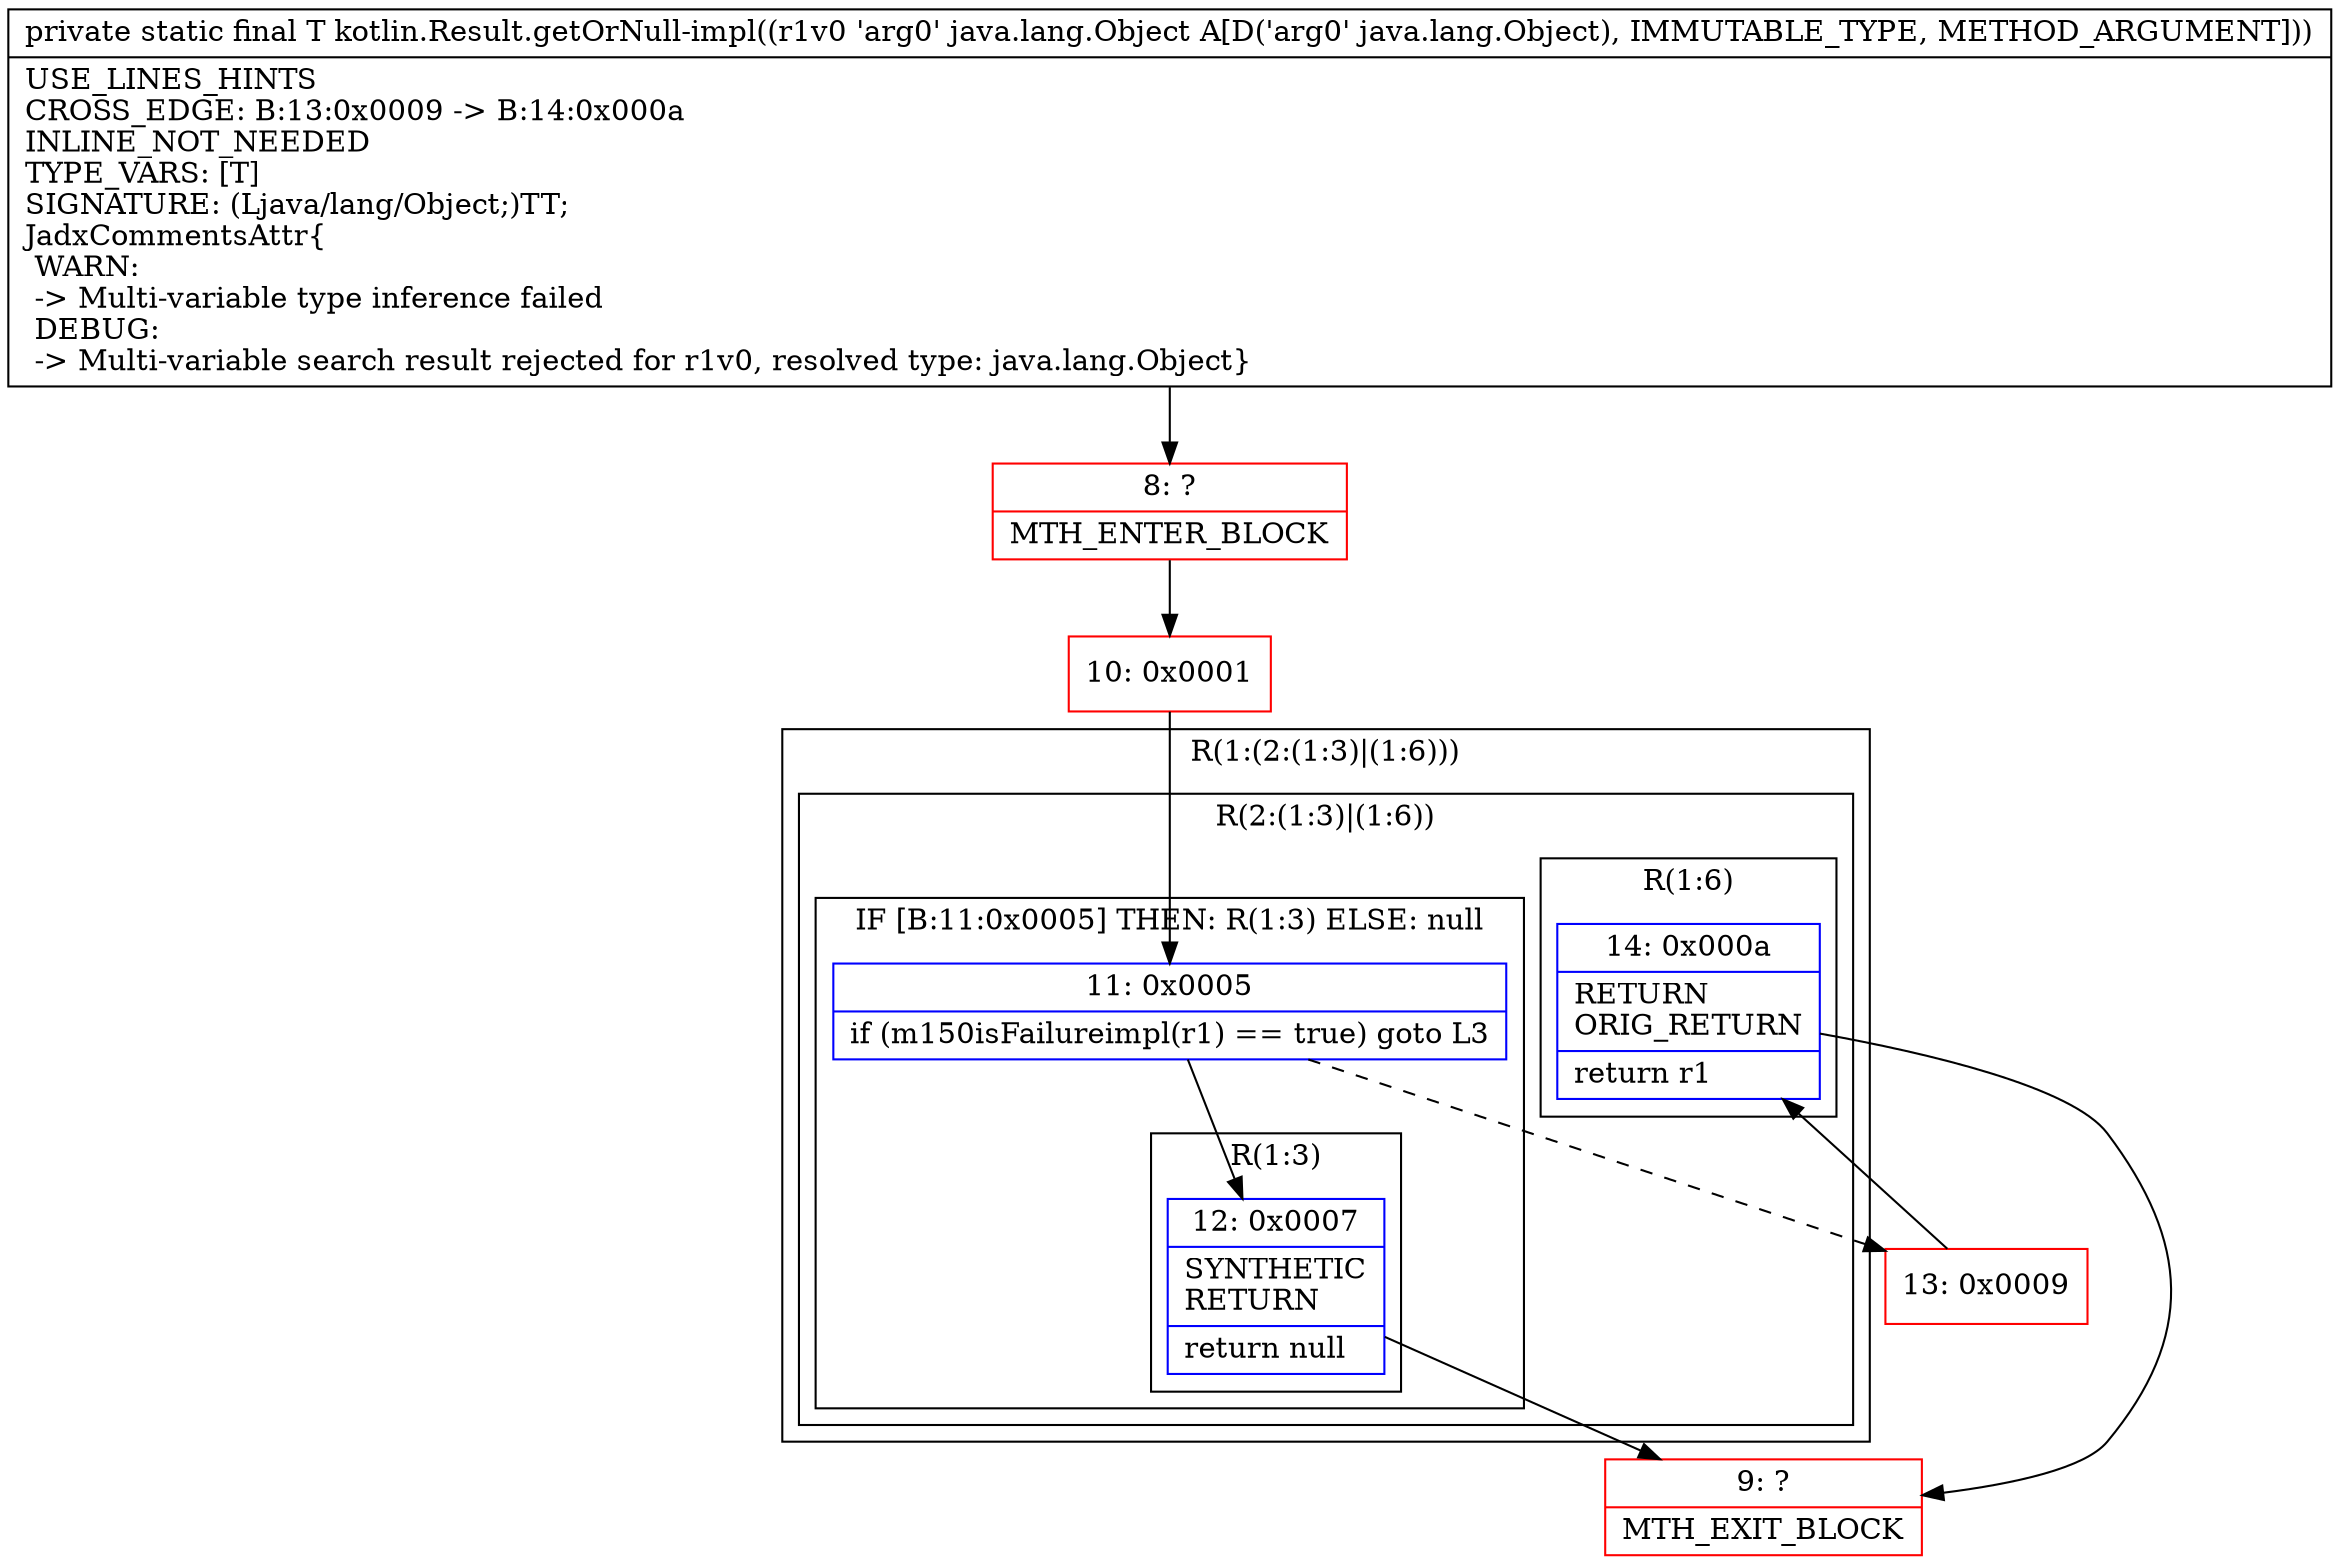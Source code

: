 digraph "CFG forkotlin.Result.getOrNull\-impl(Ljava\/lang\/Object;)Ljava\/lang\/Object;" {
subgraph cluster_Region_1581498901 {
label = "R(1:(2:(1:3)|(1:6)))";
node [shape=record,color=blue];
subgraph cluster_Region_1411158278 {
label = "R(2:(1:3)|(1:6))";
node [shape=record,color=blue];
subgraph cluster_IfRegion_1861528303 {
label = "IF [B:11:0x0005] THEN: R(1:3) ELSE: null";
node [shape=record,color=blue];
Node_11 [shape=record,label="{11\:\ 0x0005|if (m150isFailureimpl(r1) == true) goto L3\l}"];
subgraph cluster_Region_1794012475 {
label = "R(1:3)";
node [shape=record,color=blue];
Node_12 [shape=record,label="{12\:\ 0x0007|SYNTHETIC\lRETURN\l|return null\l}"];
}
}
subgraph cluster_Region_721240345 {
label = "R(1:6)";
node [shape=record,color=blue];
Node_14 [shape=record,label="{14\:\ 0x000a|RETURN\lORIG_RETURN\l|return r1\l}"];
}
}
}
Node_8 [shape=record,color=red,label="{8\:\ ?|MTH_ENTER_BLOCK\l}"];
Node_10 [shape=record,color=red,label="{10\:\ 0x0001}"];
Node_9 [shape=record,color=red,label="{9\:\ ?|MTH_EXIT_BLOCK\l}"];
Node_13 [shape=record,color=red,label="{13\:\ 0x0009}"];
MethodNode[shape=record,label="{private static final T kotlin.Result.getOrNull\-impl((r1v0 'arg0' java.lang.Object A[D('arg0' java.lang.Object), IMMUTABLE_TYPE, METHOD_ARGUMENT]))  | USE_LINES_HINTS\lCROSS_EDGE: B:13:0x0009 \-\> B:14:0x000a\lINLINE_NOT_NEEDED\lTYPE_VARS: [T]\lSIGNATURE: (Ljava\/lang\/Object;)TT;\lJadxCommentsAttr\{\l WARN: \l \-\> Multi\-variable type inference failed\l DEBUG: \l \-\> Multi\-variable search result rejected for r1v0, resolved type: java.lang.Object\}\l}"];
MethodNode -> Node_8;Node_11 -> Node_12;
Node_11 -> Node_13[style=dashed];
Node_12 -> Node_9;
Node_14 -> Node_9;
Node_8 -> Node_10;
Node_10 -> Node_11;
Node_13 -> Node_14;
}

